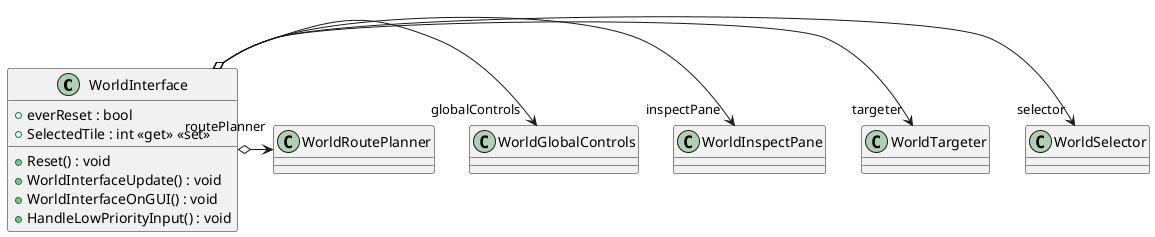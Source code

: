 @startuml
class WorldInterface {
    + everReset : bool
    + SelectedTile : int <<get>> <<set>>
    + Reset() : void
    + WorldInterfaceUpdate() : void
    + WorldInterfaceOnGUI() : void
    + HandleLowPriorityInput() : void
}
WorldInterface o-> "selector" WorldSelector
WorldInterface o-> "targeter" WorldTargeter
WorldInterface o-> "inspectPane" WorldInspectPane
WorldInterface o-> "globalControls" WorldGlobalControls
WorldInterface o-> "routePlanner" WorldRoutePlanner
@enduml
